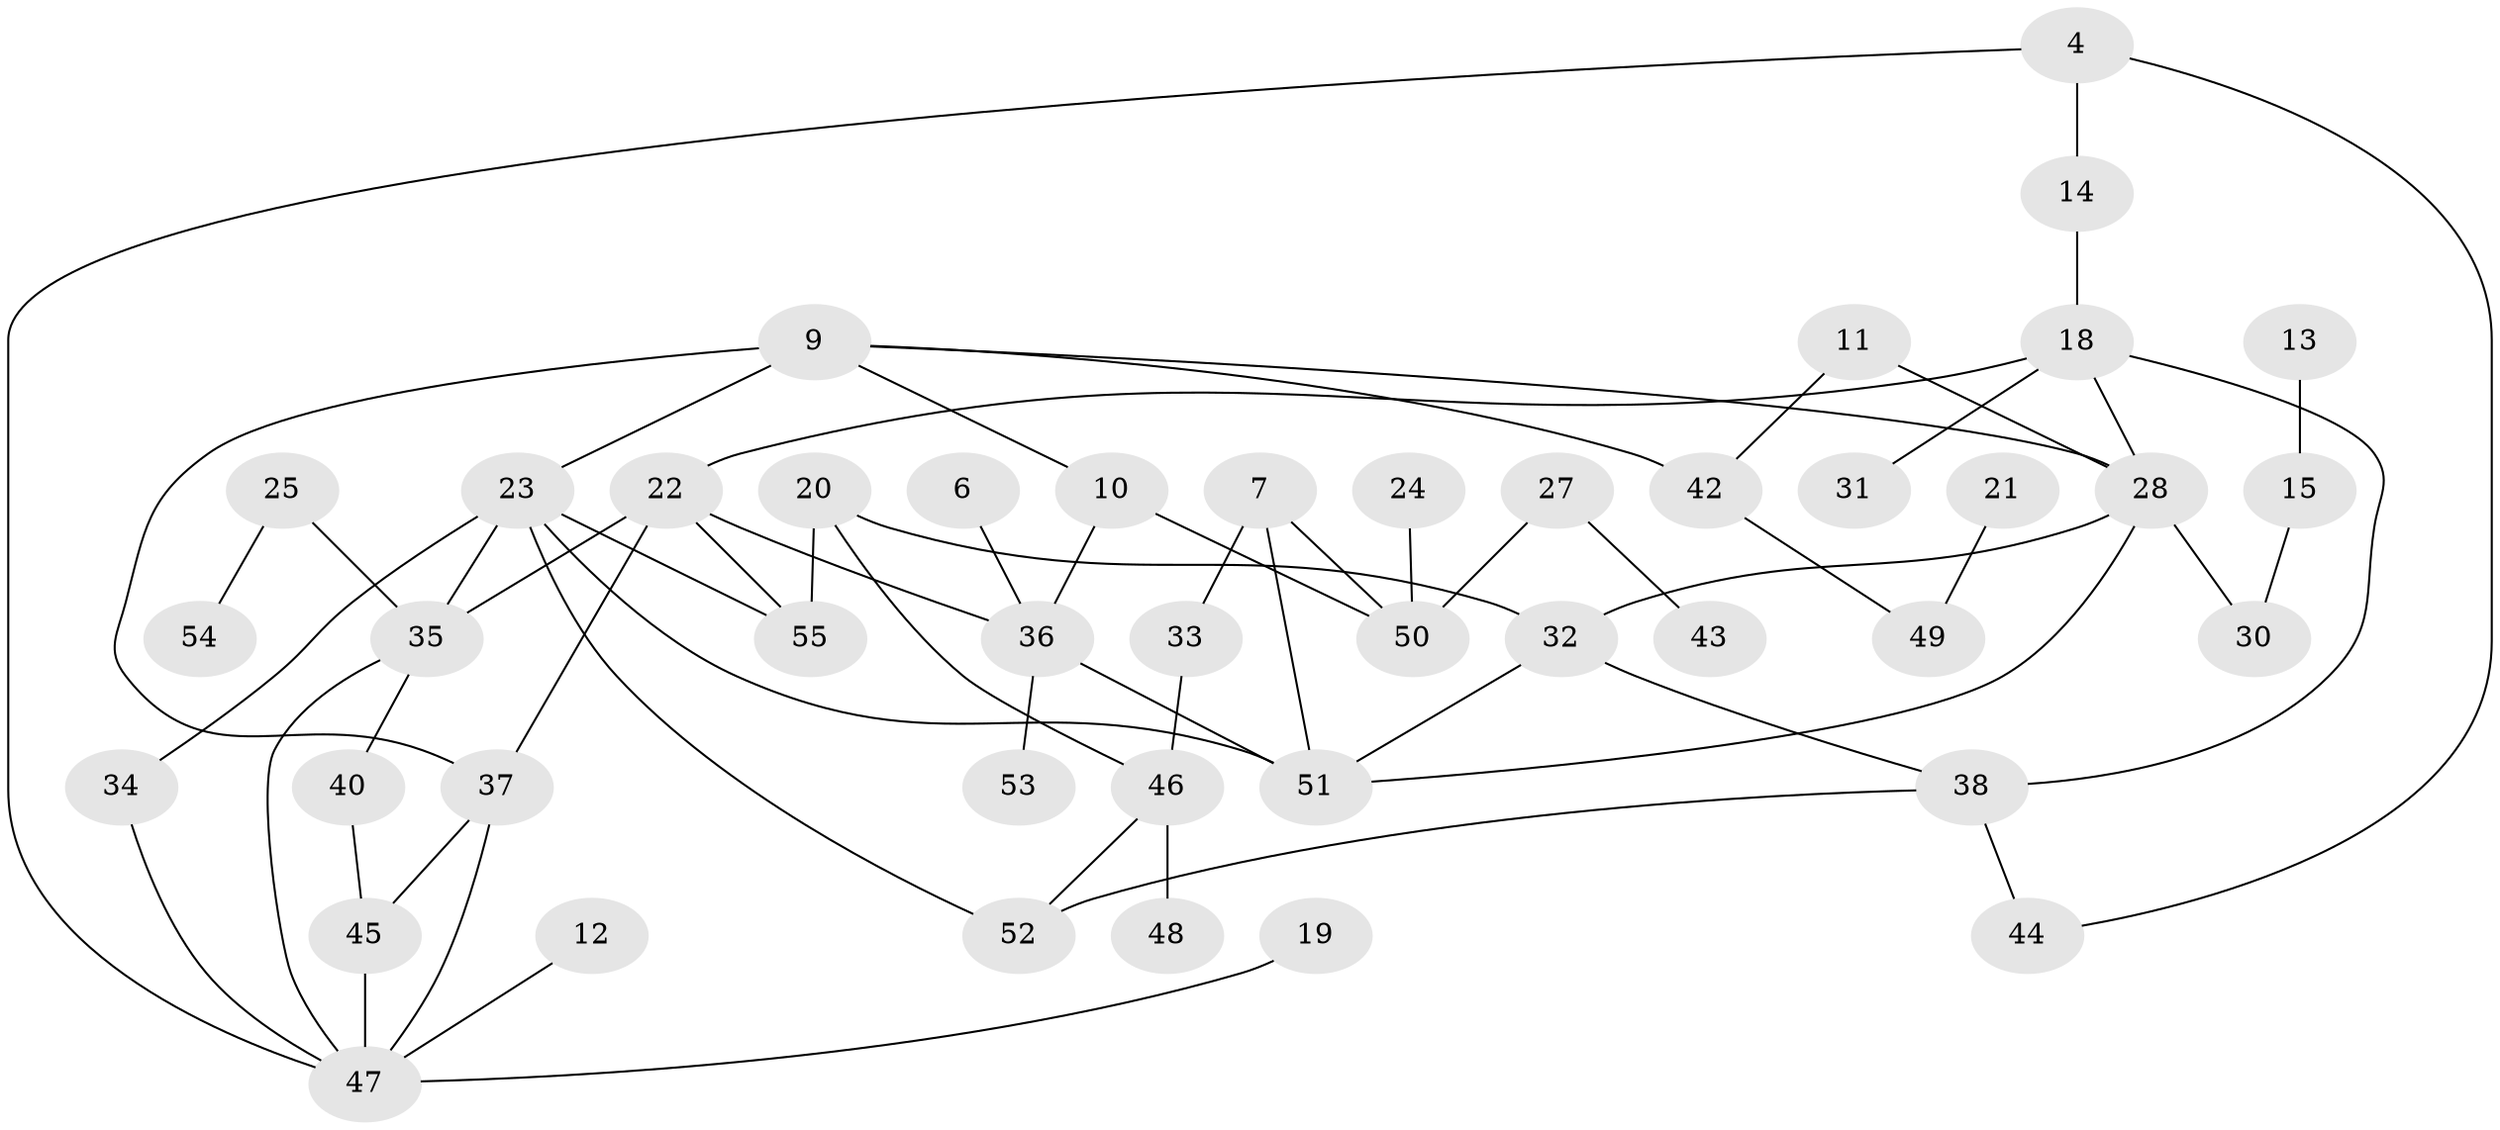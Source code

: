 // original degree distribution, {2: 0.3, 0: 0.09090909090909091, 4: 0.07272727272727272, 3: 0.18181818181818182, 1: 0.2636363636363636, 5: 0.05454545454545454, 6: 0.01818181818181818, 8: 0.00909090909090909, 7: 0.00909090909090909}
// Generated by graph-tools (version 1.1) at 2025/00/03/09/25 03:00:47]
// undirected, 44 vertices, 63 edges
graph export_dot {
graph [start="1"]
  node [color=gray90,style=filled];
  4;
  6;
  7;
  9;
  10;
  11;
  12;
  13;
  14;
  15;
  18;
  19;
  20;
  21;
  22;
  23;
  24;
  25;
  27;
  28;
  30;
  31;
  32;
  33;
  34;
  35;
  36;
  37;
  38;
  40;
  42;
  43;
  44;
  45;
  46;
  47;
  48;
  49;
  50;
  51;
  52;
  53;
  54;
  55;
  4 -- 14 [weight=1.0];
  4 -- 44 [weight=1.0];
  4 -- 47 [weight=1.0];
  6 -- 36 [weight=1.0];
  7 -- 33 [weight=1.0];
  7 -- 50 [weight=1.0];
  7 -- 51 [weight=1.0];
  9 -- 10 [weight=1.0];
  9 -- 23 [weight=1.0];
  9 -- 28 [weight=1.0];
  9 -- 37 [weight=2.0];
  9 -- 42 [weight=1.0];
  10 -- 36 [weight=1.0];
  10 -- 50 [weight=1.0];
  11 -- 28 [weight=1.0];
  11 -- 42 [weight=1.0];
  12 -- 47 [weight=1.0];
  13 -- 15 [weight=1.0];
  14 -- 18 [weight=1.0];
  15 -- 30 [weight=1.0];
  18 -- 22 [weight=1.0];
  18 -- 28 [weight=1.0];
  18 -- 31 [weight=1.0];
  18 -- 38 [weight=1.0];
  19 -- 47 [weight=1.0];
  20 -- 32 [weight=1.0];
  20 -- 46 [weight=1.0];
  20 -- 55 [weight=1.0];
  21 -- 49 [weight=1.0];
  22 -- 35 [weight=1.0];
  22 -- 36 [weight=1.0];
  22 -- 37 [weight=1.0];
  22 -- 55 [weight=1.0];
  23 -- 34 [weight=1.0];
  23 -- 35 [weight=1.0];
  23 -- 51 [weight=1.0];
  23 -- 52 [weight=1.0];
  23 -- 55 [weight=1.0];
  24 -- 50 [weight=1.0];
  25 -- 35 [weight=1.0];
  25 -- 54 [weight=1.0];
  27 -- 43 [weight=1.0];
  27 -- 50 [weight=1.0];
  28 -- 30 [weight=1.0];
  28 -- 32 [weight=1.0];
  28 -- 51 [weight=1.0];
  32 -- 38 [weight=1.0];
  32 -- 51 [weight=1.0];
  33 -- 46 [weight=1.0];
  34 -- 47 [weight=1.0];
  35 -- 40 [weight=1.0];
  35 -- 47 [weight=1.0];
  36 -- 51 [weight=1.0];
  36 -- 53 [weight=2.0];
  37 -- 45 [weight=2.0];
  37 -- 47 [weight=1.0];
  38 -- 44 [weight=1.0];
  38 -- 52 [weight=1.0];
  40 -- 45 [weight=1.0];
  42 -- 49 [weight=1.0];
  45 -- 47 [weight=1.0];
  46 -- 48 [weight=2.0];
  46 -- 52 [weight=1.0];
}
